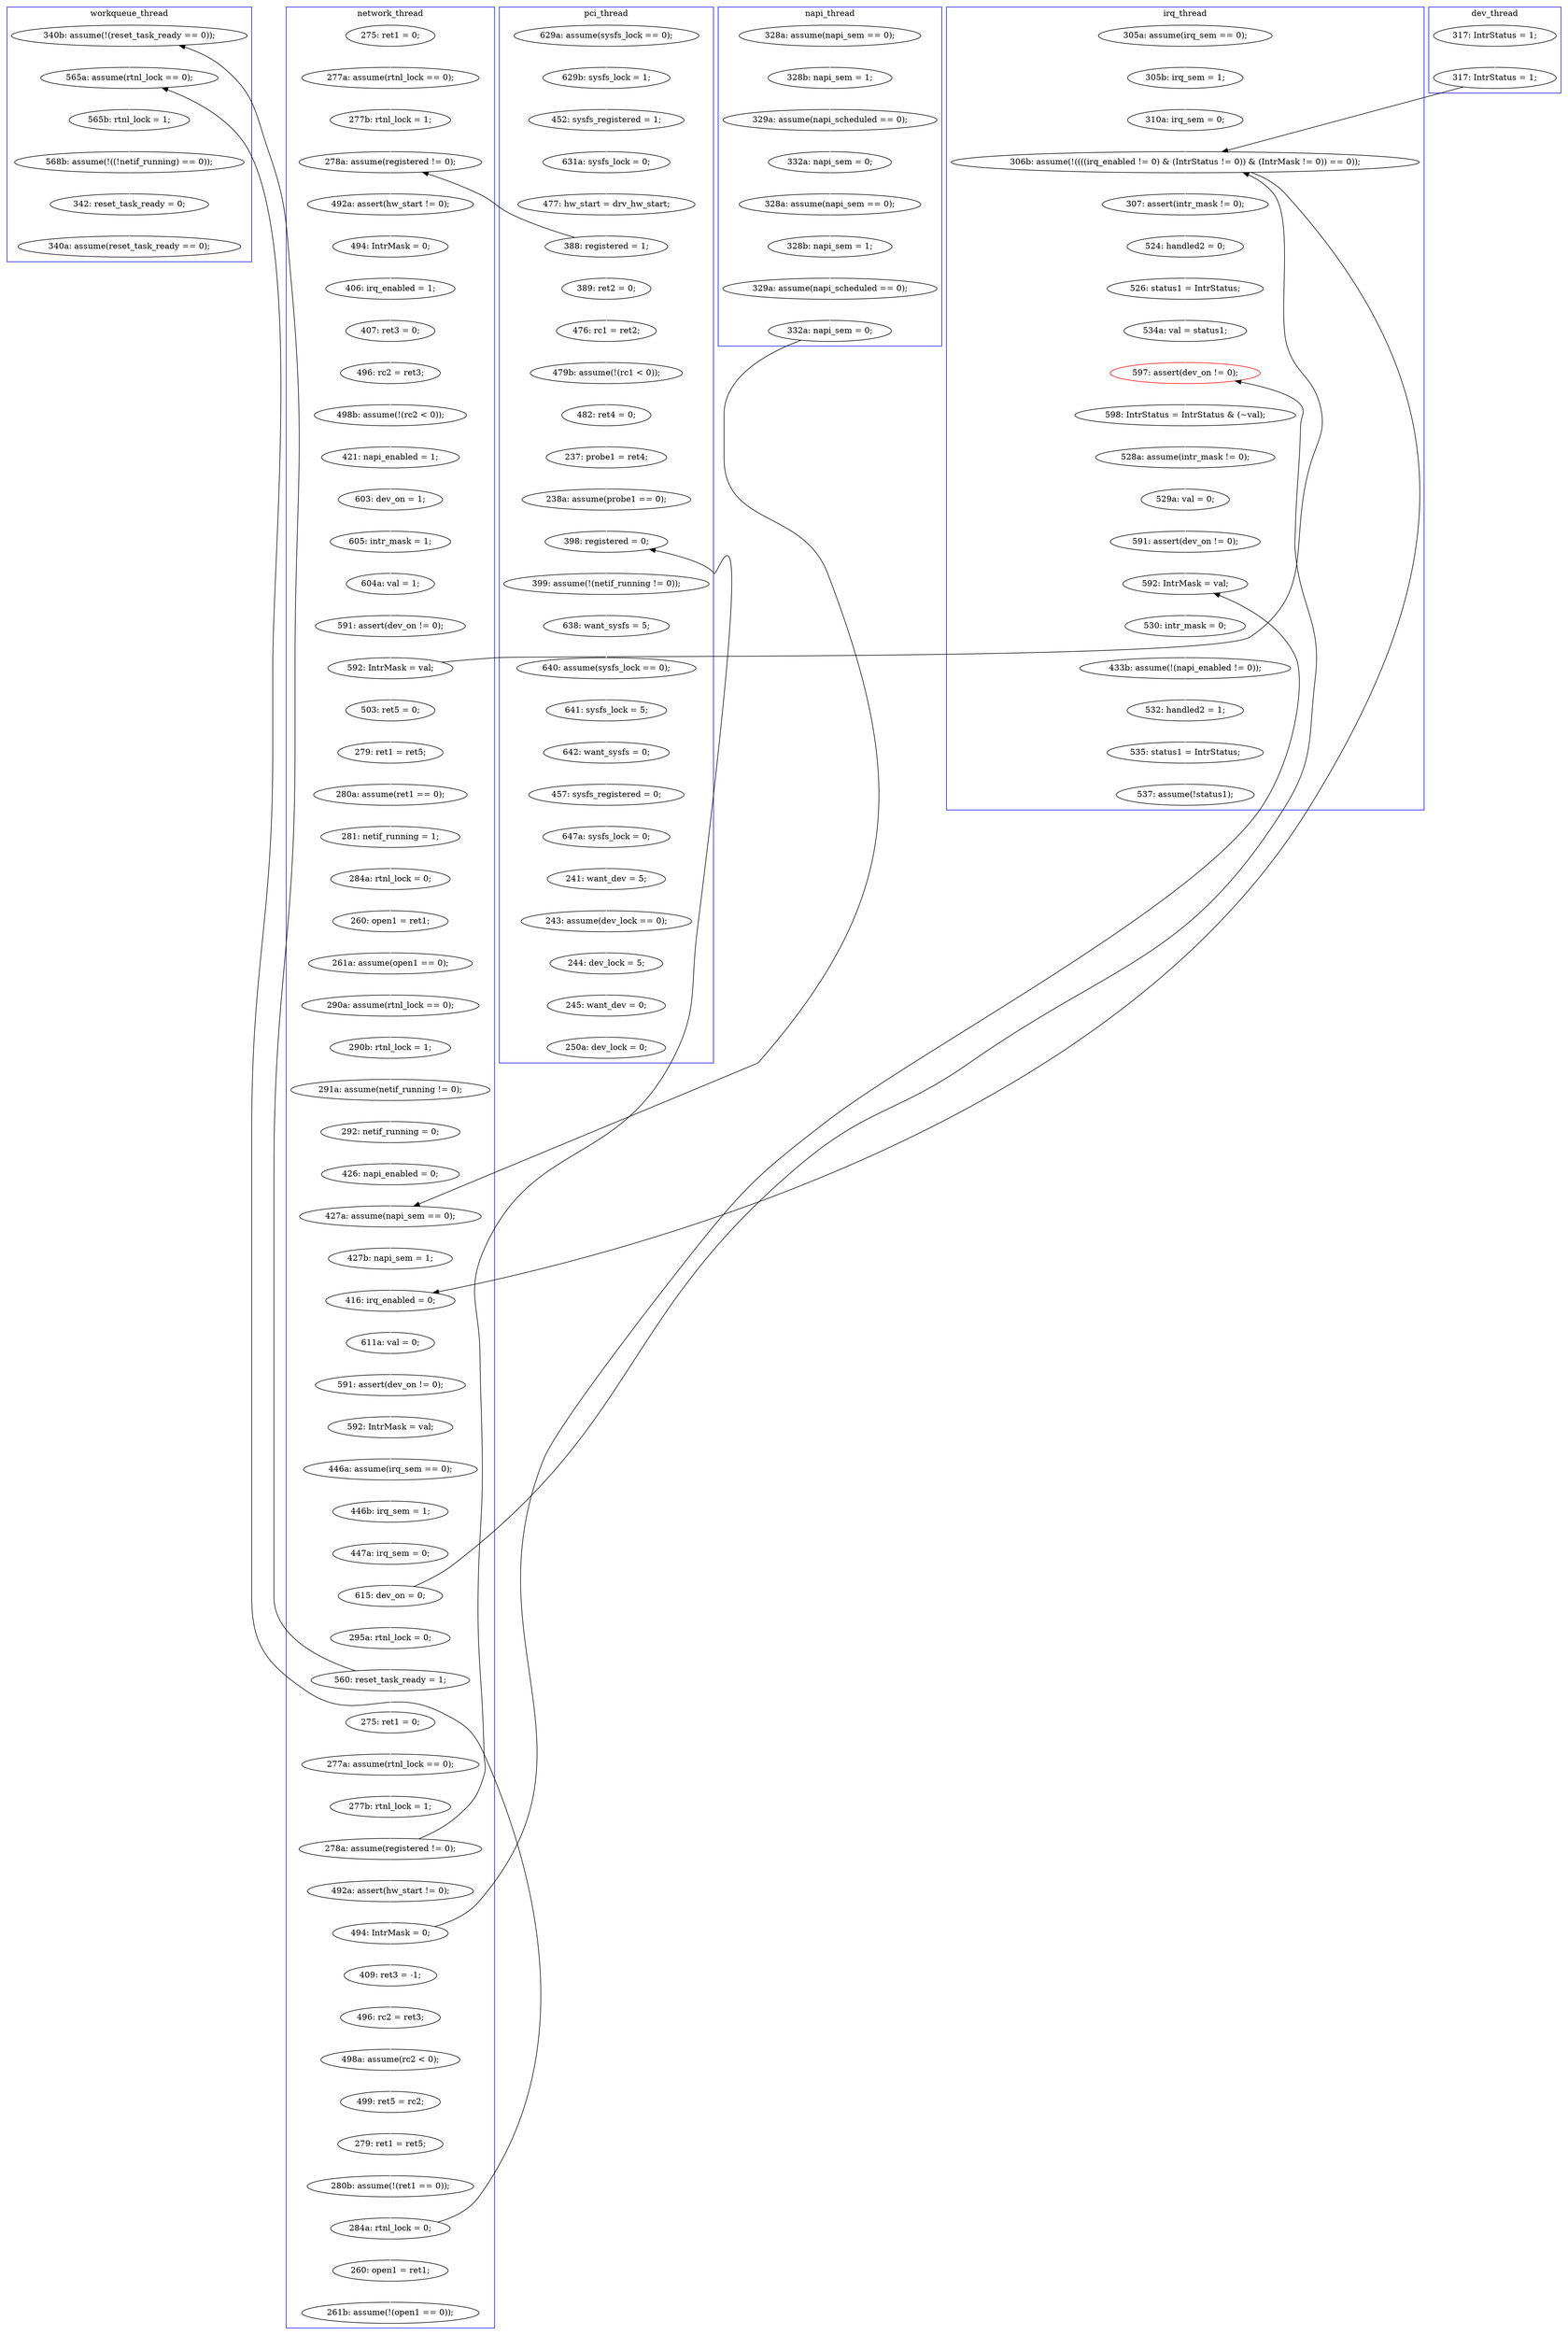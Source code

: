 digraph Counterexample {
	152 -> 154 [color = white, style = solid]
	99 -> 100 [color = white, style = solid]
	286 -> 288 [color = white, style = solid]
	188 -> 190 [color = white, style = solid]
	133 -> 137 [color = black, style = solid, constraint = false]
	213 -> 214 [color = white, style = solid]
	53 -> 55 [color = white, style = solid]
	190 -> 195 [color = white, style = solid]
	154 -> 155 [color = white, style = solid]
	167 -> 168 [color = white, style = solid]
	263 -> 264 [color = white, style = solid]
	244 -> 246 [color = white, style = solid]
	30 -> 31 [color = white, style = solid]
	125 -> 136 [color = white, style = solid]
	122 -> 123 [color = white, style = solid]
	50 -> 53 [color = white, style = solid]
	213 -> 218 [color = black, style = solid, constraint = false]
	160 -> 232 [color = white, style = solid]
	48 -> 133 [color = white, style = solid]
	67 -> 72 [color = white, style = solid]
	208 -> 209 [color = white, style = solid]
	255 -> 258 [color = white, style = solid]
	272 -> 283 [color = white, style = solid]
	79 -> 80 [color = white, style = solid]
	274 -> 275 [color = white, style = solid]
	72 -> 73 [color = white, style = solid]
	31 -> 33 [color = white, style = solid]
	136 -> 137 [color = white, style = solid]
	44 -> 45 [color = white, style = solid]
	86 -> 90 [color = white, style = solid]
	196 -> 264 [color = black, style = solid, constraint = false]
	73 -> 78 [color = white, style = solid]
	241 -> 272 [color = white, style = solid]
	288 -> 289 [color = white, style = solid]
	209 -> 212 [color = white, style = solid]
	204 -> 207 [color = white, style = solid]
	117 -> 124 [color = white, style = solid]
	289 -> 290 [color = white, style = solid]
	266 -> 271 [color = white, style = solid]
	97 -> 102 [color = white, style = solid]
	65 -> 67 [color = black, style = solid, constraint = false]
	100 -> 131 [color = white, style = solid]
	186 -> 187 [color = white, style = solid]
	59 -> 67 [color = white, style = solid]
	107 -> 108 [color = white, style = solid]
	207 -> 208 [color = white, style = solid]
	249 -> 252 [color = white, style = solid]
	243 -> 244 [color = white, style = solid]
	55 -> 57 [color = white, style = solid]
	212 -> 213 [color = white, style = solid]
	171 -> 248 [color = black, style = solid, constraint = false]
	119 -> 122 [color = white, style = solid]
	233 -> 238 [color = white, style = solid]
	168 -> 169 [color = white, style = solid]
	190 -> 232 [color = black, style = solid, constraint = false]
	58 -> 59 [color = white, style = solid]
	224 -> 243 [color = white, style = solid]
	131 -> 147 [color = white, style = solid]
	90 -> 91 [color = white, style = solid]
	246 -> 248 [color = white, style = solid]
	108 -> 109 [color = white, style = solid]
	138 -> 148 [color = white, style = solid]
	179 -> 186 [color = white, style = solid]
	264 -> 266 [color = white, style = solid]
	123 -> 157 [color = white, style = solid]
	214 -> 217 [color = white, style = solid]
	240 -> 241 [color = white, style = solid]
	171 -> 174 [color = white, style = solid]
	283 -> 286 [color = white, style = solid]
	80 -> 83 [color = white, style = solid]
	239 -> 240 [color = white, style = solid]
	78 -> 79 [color = white, style = solid]
	271 -> 274 [color = white, style = solid]
	39 -> 58 [color = white, style = solid]
	219 -> 221 [color = white, style = solid]
	33 -> 42 [color = white, style = solid]
	112 -> 116 [color = white, style = solid]
	248 -> 249 [color = white, style = solid]
	252 -> 261 [color = white, style = solid]
	106 -> 107 [color = white, style = solid]
	45 -> 48 [color = white, style = solid]
	238 -> 239 [color = white, style = solid]
	147 -> 224 [color = white, style = solid]
	275 -> 277 [color = white, style = solid]
	91 -> 92 [color = white, style = solid]
	195 -> 196 [color = white, style = solid]
	109 -> 112 [color = white, style = solid]
	57 -> 65 [color = white, style = solid]
	221 -> 255 [color = white, style = solid]
	92 -> 96 [color = white, style = solid]
	65 -> 66 [color = white, style = solid]
	174 -> 179 [color = white, style = solid]
	232 -> 233 [color = white, style = solid]
	290 -> 291 [color = white, style = solid]
	148 -> 152 [color = white, style = solid]
	96 -> 97 [color = white, style = solid]
	103 -> 106 [color = white, style = solid]
	83 -> 86 [color = white, style = solid]
	137 -> 138 [color = white, style = solid]
	142 -> 145 [color = white, style = solid]
	196 -> 202 [color = white, style = solid]
	147 -> 148 [color = black, style = solid, constraint = false]
	202 -> 204 [color = white, style = solid]
	218 -> 219 [color = white, style = solid]
	157 -> 160 [color = white, style = solid]
	182 -> 218 [color = white, style = solid]
	169 -> 171 [color = white, style = solid]
	66 -> 119 [color = white, style = solid]
	42 -> 44 [color = white, style = solid]
	97 -> 147 [color = black, style = solid, constraint = false]
	261 -> 263 [color = white, style = solid]
	179 -> 182 [color = black, style = solid, constraint = false]
	102 -> 103 [color = white, style = solid]
	187 -> 188 [color = white, style = solid]
	145 -> 147 [color = black, style = solid, constraint = false]
	155 -> 167 [color = white, style = solid]
	124 -> 125 [color = white, style = solid]
	116 -> 117 [color = white, style = solid]
	49 -> 50 [color = white, style = solid]
	subgraph cluster7 {
		label = dev_thread
		color = blue
		142  [label = "317: IntrStatus = 1;"]
		145  [label = "317: IntrStatus = 1;"]
	}
	subgraph cluster4 {
		label = napi_thread
		color = blue
		30  [label = "328a: assume(napi_sem == 0);"]
		45  [label = "328b: napi_sem = 1;"]
		48  [label = "329a: assume(napi_scheduled == 0);"]
		33  [label = "329a: assume(napi_scheduled == 0);"]
		133  [label = "332a: napi_sem = 0;"]
		31  [label = "328b: napi_sem = 1;"]
		42  [label = "332a: napi_sem = 0;"]
		44  [label = "328a: assume(napi_sem == 0);"]
	}
	subgraph cluster1 {
		label = pci_thread
		color = blue
		65  [label = "388: registered = 1;"]
		286  [label = "241: want_dev = 5;"]
		283  [label = "647a: sysfs_lock = 0;"]
		55  [label = "631a: sysfs_lock = 0;"]
		157  [label = "237: probe1 = ret4;"]
		289  [label = "244: dev_lock = 5;"]
		272  [label = "457: sysfs_registered = 0;"]
		232  [label = "398: registered = 0;"]
		57  [label = "477: hw_start = drv_hw_start;"]
		288  [label = "243: assume(dev_lock == 0);"]
		239  [label = "640: assume(sysfs_lock == 0);"]
		66  [label = "389: ret2 = 0;"]
		241  [label = "642: want_sysfs = 0;"]
		291  [label = "250a: dev_lock = 0;"]
		119  [label = "476: rc1 = ret2;"]
		290  [label = "245: want_dev = 0;"]
		53  [label = "452: sysfs_registered = 1;"]
		240  [label = "641: sysfs_lock = 5;"]
		160  [label = "238a: assume(probe1 == 0);"]
		50  [label = "629b: sysfs_lock = 1;"]
		233  [label = "399: assume(!(netif_running != 0));"]
		122  [label = "479b: assume(!(rc1 < 0));"]
		238  [label = "638: want_sysfs = 5;"]
		123  [label = "482: ret4 = 0;"]
		49  [label = "629a: assume(sysfs_lock == 0);"]
	}
	subgraph cluster5 {
		label = workqueue_thread
		color = blue
		255  [label = "342: reset_task_ready = 0;"]
		258  [label = "340a: assume(reset_task_ready == 0);"]
		221  [label = "568b: assume(!((!netif_running) == 0));"]
		219  [label = "565b: rtnl_lock = 1;"]
		182  [label = "340b: assume(!(reset_task_ready == 0));"]
		218  [label = "565a: assume(rtnl_lock == 0);"]
	}
	subgraph cluster3 {
		label = irq_thread
		color = blue
		274  [label = "532: handled2 = 1;"]
		263  [label = "591: assert(dev_on != 0);"]
		249  [label = "598: IntrStatus = IntrStatus & (~val);"]
		131  [label = "310a: irq_sem = 0;"]
		264  [label = "592: IntrMask = val;"]
		252  [label = "528a: assume(intr_mask != 0);"]
		100  [label = "305b: irq_sem = 1;"]
		244  [label = "526: status1 = IntrStatus;"]
		248  [label = "597: assert(dev_on != 0);", color = red]
		224  [label = "307: assert(intr_mask != 0);"]
		275  [label = "535: status1 = IntrStatus;"]
		271  [label = "433b: assume(!(napi_enabled != 0));"]
		147  [label = "306b: assume(!((((irq_enabled != 0) & (IntrStatus != 0)) & (IntrMask != 0)) == 0));"]
		243  [label = "524: handled2 = 0;"]
		246  [label = "534a: val = status1;"]
		99  [label = "305a: assume(irq_sem == 0);"]
		261  [label = "529a: val = 0;"]
		266  [label = "530: intr_mask = 0;"]
		277  [label = "537: assume(!status1);"]
	}
	subgraph cluster2 {
		label = network_thread
		color = blue
		209  [label = "279: ret1 = ret5;"]
		106  [label = "280a: assume(ret1 == 0);"]
		97  [label = "592: IntrMask = val;"]
		90  [label = "603: dev_on = 1;"]
		214  [label = "260: open1 = ret1;"]
		179  [label = "560: reset_task_ready = 1;"]
		152  [label = "611a: val = 0;"]
		117  [label = "290b: rtnl_lock = 1;"]
		154  [label = "591: assert(dev_on != 0);"]
		109  [label = "260: open1 = ret1;"]
		171  [label = "615: dev_on = 0;"]
		73  [label = "494: IntrMask = 0;"]
		136  [label = "426: napi_enabled = 0;"]
		188  [label = "277b: rtnl_lock = 1;"]
		83  [label = "498b: assume(!(rc2 < 0));"]
		148  [label = "416: irq_enabled = 0;"]
		195  [label = "492a: assert(hw_start != 0);"]
		169  [label = "447a: irq_sem = 0;"]
		213  [label = "284a: rtnl_lock = 0;"]
		86  [label = "421: napi_enabled = 1;"]
		217  [label = "261b: assume(!(open1 == 0));"]
		80  [label = "496: rc2 = ret3;"]
		138  [label = "427b: napi_sem = 1;"]
		91  [label = "605: intr_mask = 1;"]
		39  [label = "275: ret1 = 0;"]
		155  [label = "592: IntrMask = val;"]
		108  [label = "284a: rtnl_lock = 0;"]
		168  [label = "446b: irq_sem = 1;"]
		137  [label = "427a: assume(napi_sem == 0);"]
		124  [label = "291a: assume(netif_running != 0);"]
		187  [label = "277a: assume(rtnl_lock == 0);"]
		72  [label = "492a: assert(hw_start != 0);"]
		79  [label = "407: ret3 = 0;"]
		202  [label = "409: ret3 = -1;"]
		103  [label = "279: ret1 = ret5;"]
		207  [label = "498a: assume(rc2 < 0);"]
		59  [label = "277b: rtnl_lock = 1;"]
		112  [label = "261a: assume(open1 == 0);"]
		204  [label = "496: rc2 = ret3;"]
		107  [label = "281: netif_running = 1;"]
		196  [label = "494: IntrMask = 0;"]
		190  [label = "278a: assume(registered != 0);"]
		116  [label = "290a: assume(rtnl_lock == 0);"]
		96  [label = "591: assert(dev_on != 0);"]
		58  [label = "277a: assume(rtnl_lock == 0);"]
		174  [label = "295a: rtnl_lock = 0;"]
		92  [label = "604a: val = 1;"]
		78  [label = "406: irq_enabled = 1;"]
		208  [label = "499: ret5 = rc2;"]
		125  [label = "292: netif_running = 0;"]
		186  [label = "275: ret1 = 0;"]
		102  [label = "503: ret5 = 0;"]
		167  [label = "446a: assume(irq_sem == 0);"]
		212  [label = "280b: assume(!(ret1 == 0));"]
		67  [label = "278a: assume(registered != 0);"]
	}
}